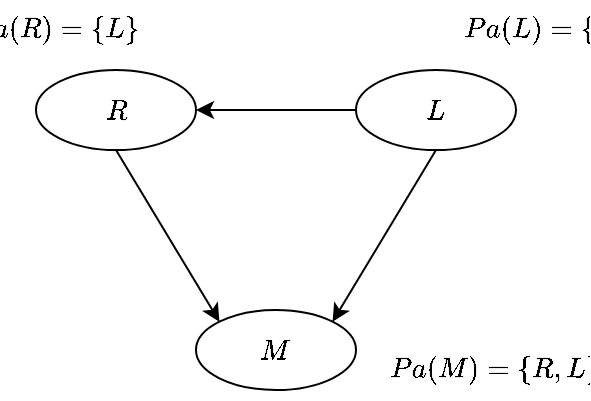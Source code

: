 <mxfile version="14.6.13" type="device"><diagram id="CLeRPLAPnSjFp9lHOVEX" name="Page-1"><mxGraphModel dx="1102" dy="552" grid="1" gridSize="10" guides="1" tooltips="1" connect="1" arrows="1" fold="1" page="1" pageScale="1" pageWidth="850" pageHeight="1100" math="1" shadow="0"><root><mxCell id="0"/><mxCell id="1" parent="0"/><mxCell id="7hsUFm-44SMHUJS4AKHp-4" style="edgeStyle=orthogonalEdgeStyle;rounded=0;orthogonalLoop=1;jettySize=auto;html=1;exitX=0;exitY=0.5;exitDx=0;exitDy=0;entryX=1;entryY=0.5;entryDx=0;entryDy=0;" edge="1" parent="1" source="7hsUFm-44SMHUJS4AKHp-1" target="7hsUFm-44SMHUJS4AKHp-2"><mxGeometry relative="1" as="geometry"/></mxCell><mxCell id="7hsUFm-44SMHUJS4AKHp-1" value="$$L$$" style="ellipse;whiteSpace=wrap;html=1;" vertex="1" parent="1"><mxGeometry x="440" y="80" width="80" height="40" as="geometry"/></mxCell><mxCell id="7hsUFm-44SMHUJS4AKHp-2" value="$$R$$" style="ellipse;whiteSpace=wrap;html=1;" vertex="1" parent="1"><mxGeometry x="280" y="80" width="80" height="40" as="geometry"/></mxCell><mxCell id="7hsUFm-44SMHUJS4AKHp-3" value="$$M$$" style="ellipse;whiteSpace=wrap;html=1;" vertex="1" parent="1"><mxGeometry x="360" y="200" width="80" height="40" as="geometry"/></mxCell><mxCell id="7hsUFm-44SMHUJS4AKHp-5" value="" style="endArrow=classic;html=1;exitX=0.5;exitY=1;exitDx=0;exitDy=0;entryX=1;entryY=0;entryDx=0;entryDy=0;" edge="1" parent="1" source="7hsUFm-44SMHUJS4AKHp-1" target="7hsUFm-44SMHUJS4AKHp-3"><mxGeometry width="50" height="50" relative="1" as="geometry"><mxPoint x="280" y="310" as="sourcePoint"/><mxPoint x="330" y="260" as="targetPoint"/></mxGeometry></mxCell><mxCell id="7hsUFm-44SMHUJS4AKHp-6" value="" style="endArrow=classic;html=1;exitX=0.5;exitY=1;exitDx=0;exitDy=0;entryX=0;entryY=0;entryDx=0;entryDy=0;" edge="1" parent="1" source="7hsUFm-44SMHUJS4AKHp-2" target="7hsUFm-44SMHUJS4AKHp-3"><mxGeometry width="50" height="50" relative="1" as="geometry"><mxPoint x="280" y="310" as="sourcePoint"/><mxPoint x="330" y="260" as="targetPoint"/></mxGeometry></mxCell><mxCell id="7hsUFm-44SMHUJS4AKHp-7" value="$$Pa(M)=\{R, L\}$$" style="text;html=1;strokeColor=none;fillColor=none;align=center;verticalAlign=middle;whiteSpace=wrap;rounded=0;" vertex="1" parent="1"><mxGeometry x="490" y="220" width="40" height="20" as="geometry"/></mxCell><mxCell id="7hsUFm-44SMHUJS4AKHp-8" value="$$Pa(R)=\{L\}$$" style="text;html=1;strokeColor=none;fillColor=none;align=center;verticalAlign=middle;whiteSpace=wrap;rounded=0;" vertex="1" parent="1"><mxGeometry x="270" y="50" width="40" height="20" as="geometry"/></mxCell><mxCell id="7hsUFm-44SMHUJS4AKHp-9" value="$$Pa(L)=\{\}$$" style="text;html=1;strokeColor=none;fillColor=none;align=center;verticalAlign=middle;whiteSpace=wrap;rounded=0;" vertex="1" parent="1"><mxGeometry x="510" y="50" width="40" height="20" as="geometry"/></mxCell></root></mxGraphModel></diagram></mxfile>